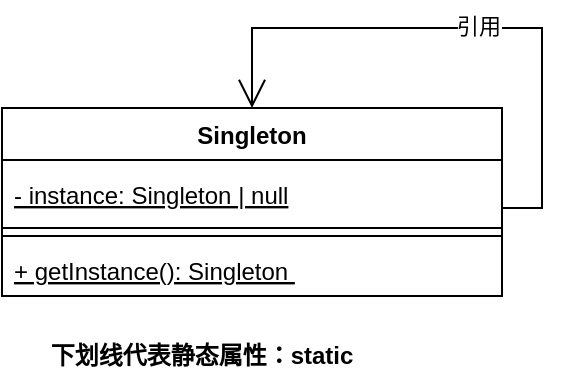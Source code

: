 <mxfile version="20.3.0" type="device"><diagram name="Page-1" id="c4acf3e9-155e-7222-9cf6-157b1a14988f"><mxGraphModel dx="1038" dy="649" grid="1" gridSize="10" guides="1" tooltips="1" connect="1" arrows="1" fold="1" page="1" pageScale="1" pageWidth="850" pageHeight="1100" background="none" math="0" shadow="0"><root><mxCell id="0"/><mxCell id="1" parent="0"/><mxCell id="KidopOKFZUAFMkktDd2t-1" value="Singleton" style="swimlane;fontStyle=1;align=center;verticalAlign=top;childLayout=stackLayout;horizontal=1;startSize=26;horizontalStack=0;resizeParent=1;resizeParentMax=0;resizeLast=0;collapsible=1;marginBottom=0;" parent="1" vertex="1"><mxGeometry x="200" y="240" width="250" height="94" as="geometry"><mxRectangle x="350" y="220" width="80" height="30" as="alternateBounds"/></mxGeometry></mxCell><mxCell id="KidopOKFZUAFMkktDd2t-2" value="- instance: Singleton | null" style="text;strokeColor=#000000;fillColor=none;align=left;verticalAlign=middle;spacingLeft=4;spacingRight=4;overflow=hidden;rotatable=0;points=[[0,0.5],[1,0.5]];portConstraint=eastwest;fontStyle=4" parent="KidopOKFZUAFMkktDd2t-1" vertex="1"><mxGeometry y="26" width="250" height="34" as="geometry"/></mxCell><mxCell id="KidopOKFZUAFMkktDd2t-3" value="" style="line;strokeWidth=1;fillColor=none;align=left;verticalAlign=middle;spacingTop=-1;spacingLeft=3;spacingRight=3;rotatable=0;labelPosition=right;points=[];portConstraint=eastwest;strokeColor=inherit;" parent="KidopOKFZUAFMkktDd2t-1" vertex="1"><mxGeometry y="60" width="250" height="8" as="geometry"/></mxCell><mxCell id="KidopOKFZUAFMkktDd2t-4" value="+ getInstance(): Singleton " style="text;strokeColor=none;fillColor=none;align=left;verticalAlign=top;spacingLeft=4;spacingRight=4;overflow=hidden;rotatable=0;points=[[0,0.5],[1,0.5]];portConstraint=eastwest;fontStyle=4" parent="KidopOKFZUAFMkktDd2t-1" vertex="1"><mxGeometry y="68" width="250" height="26" as="geometry"/></mxCell><mxCell id="txwDJevd9w8tnihkNgy9-2" value="" style="endArrow=open;endFill=1;endSize=12;html=1;rounded=0;entryX=0.5;entryY=0;entryDx=0;entryDy=0;" edge="1" parent="1" target="KidopOKFZUAFMkktDd2t-1"><mxGeometry width="160" relative="1" as="geometry"><mxPoint x="450" y="290" as="sourcePoint"/><mxPoint x="610" y="290" as="targetPoint"/><Array as="points"><mxPoint x="470" y="290"/><mxPoint x="470" y="200"/><mxPoint x="325" y="200"/></Array></mxGeometry></mxCell><mxCell id="txwDJevd9w8tnihkNgy9-4" value="引用" style="edgeLabel;html=1;align=center;verticalAlign=middle;resizable=0;points=[];" vertex="1" connectable="0" parent="txwDJevd9w8tnihkNgy9-2"><mxGeometry x="-0.037" y="-1" relative="1" as="geometry"><mxPoint as="offset"/></mxGeometry></mxCell><mxCell id="txwDJevd9w8tnihkNgy9-3" value="下划线代表静态属性：static" style="text;align=center;fontStyle=1;verticalAlign=middle;spacingLeft=3;spacingRight=3;strokeColor=none;rotatable=0;points=[[0,0.5],[1,0.5]];portConstraint=eastwest;" vertex="1" parent="1"><mxGeometry x="260" y="350" width="80" height="26" as="geometry"/></mxCell></root></mxGraphModel></diagram></mxfile>